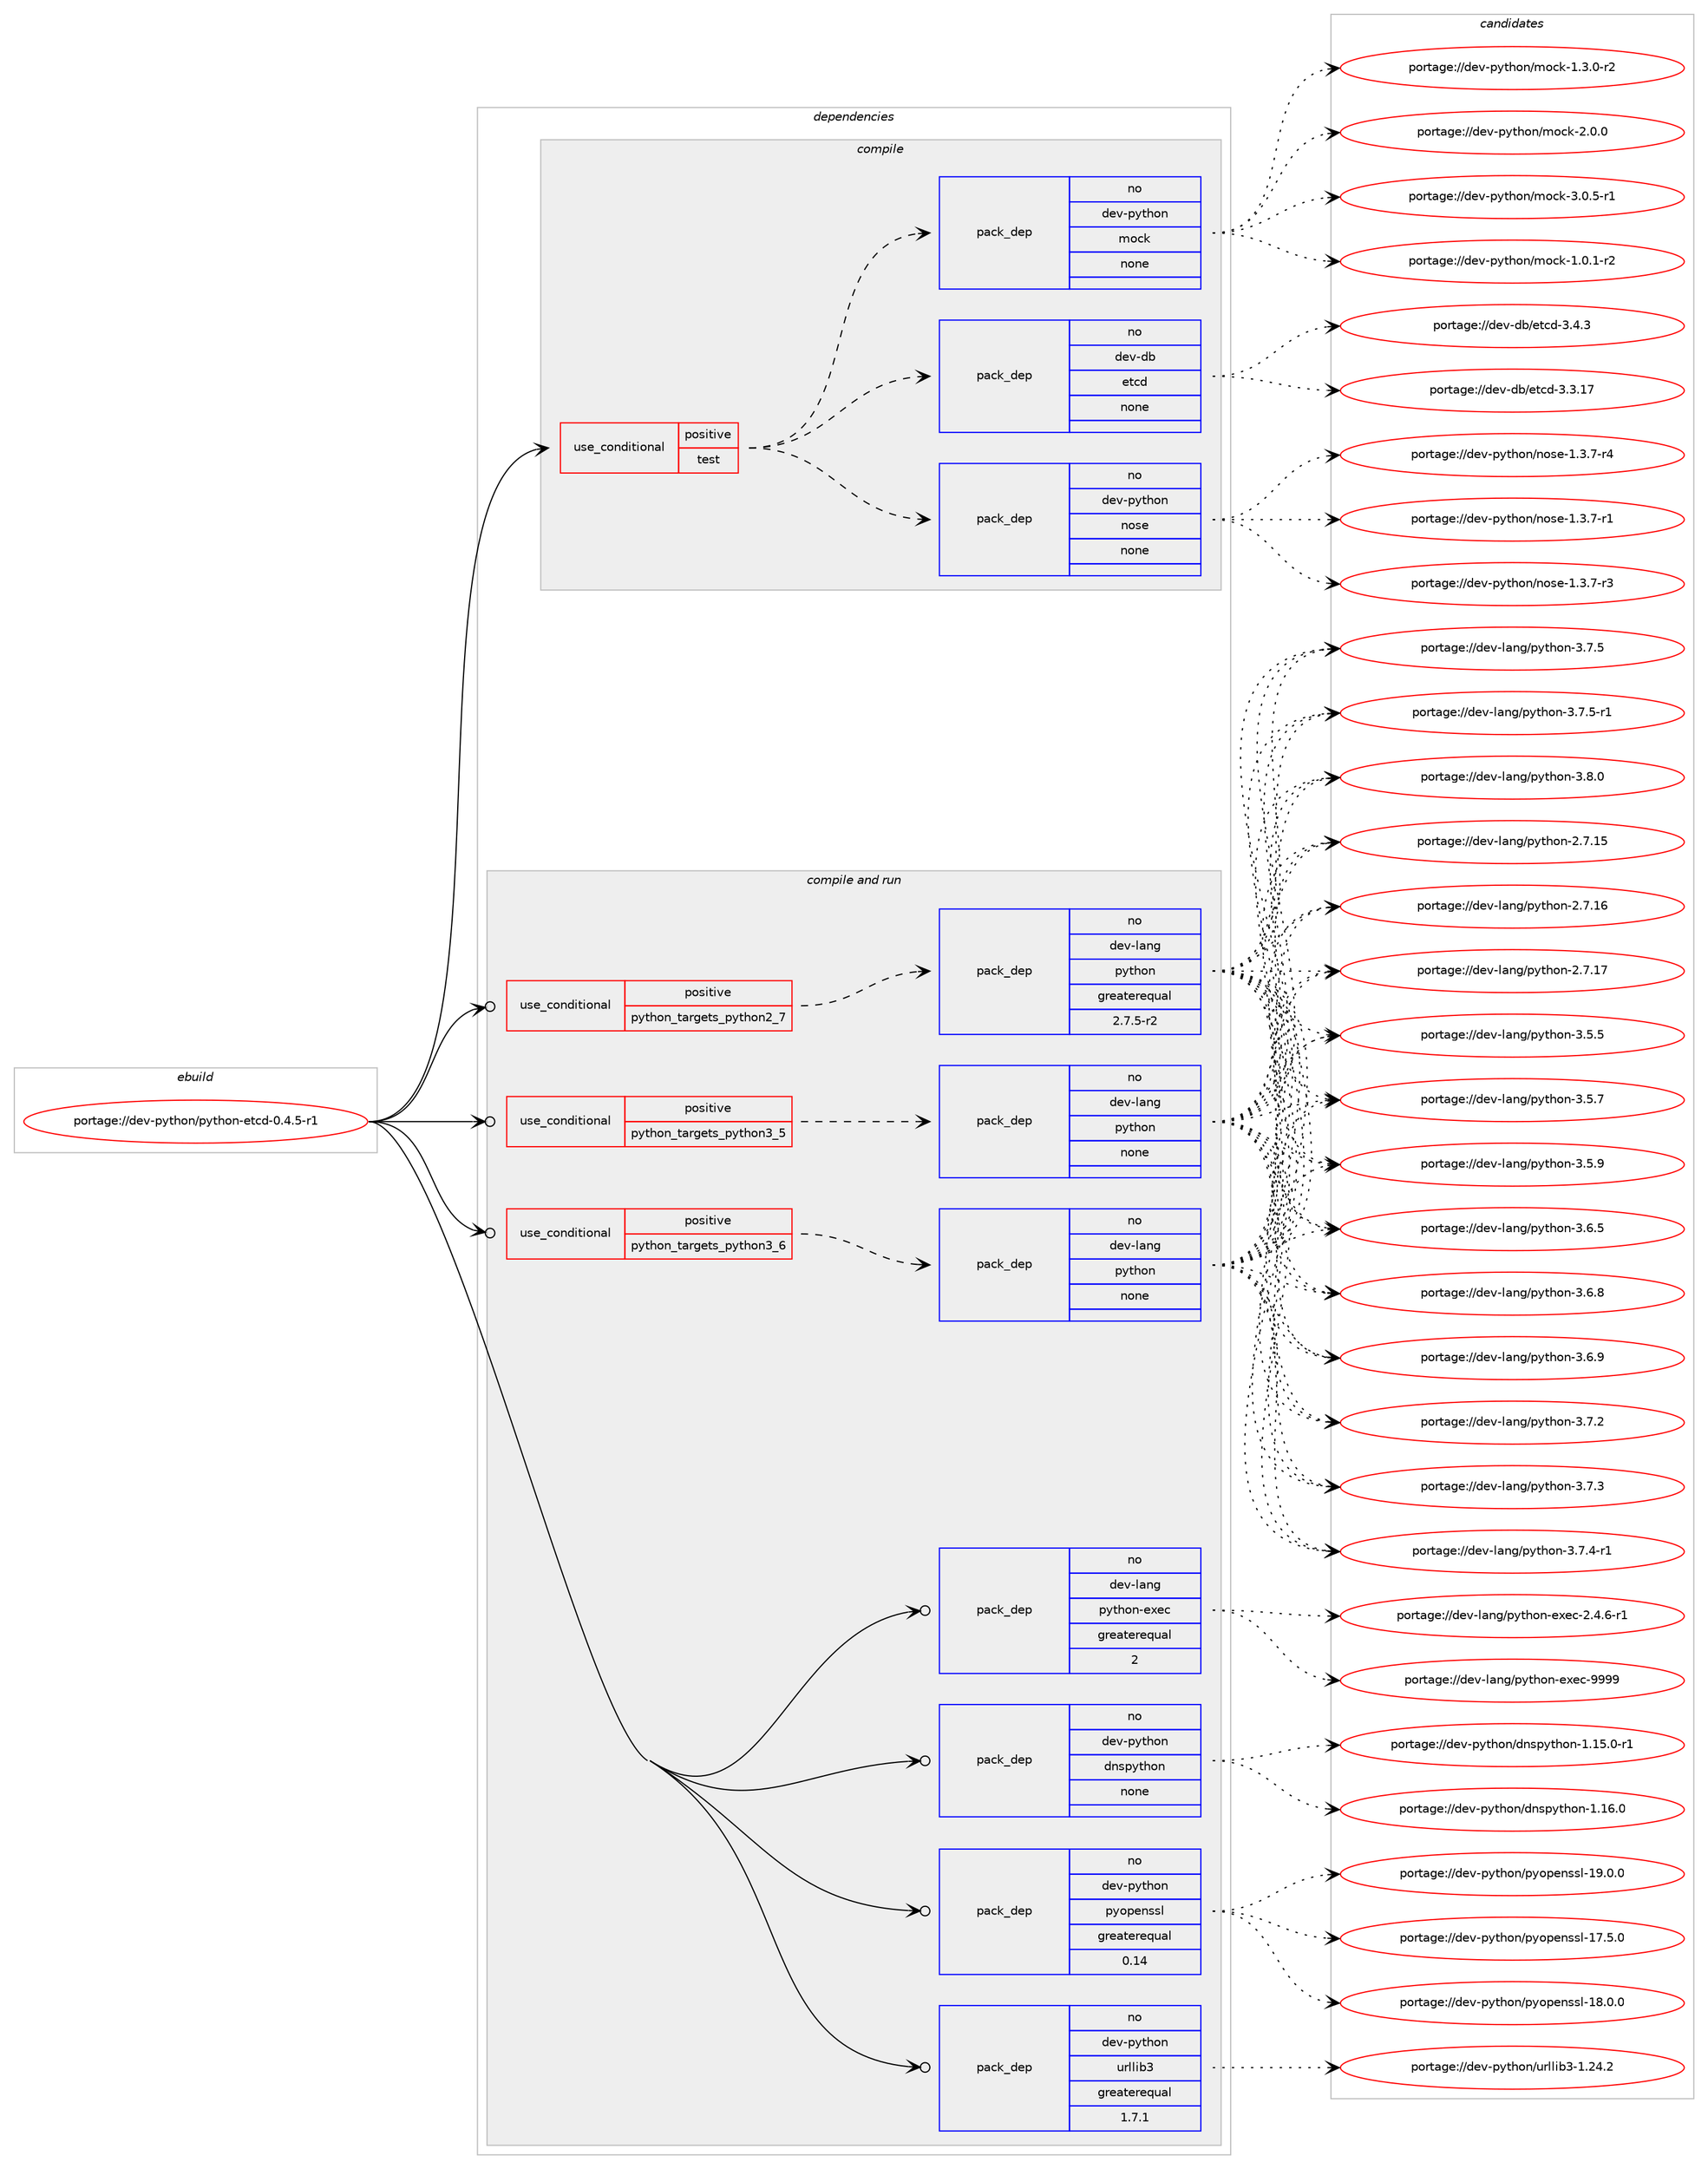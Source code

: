 digraph prolog {

# *************
# Graph options
# *************

newrank=true;
concentrate=true;
compound=true;
graph [rankdir=LR,fontname=Helvetica,fontsize=10,ranksep=1.5];#, ranksep=2.5, nodesep=0.2];
edge  [arrowhead=vee];
node  [fontname=Helvetica,fontsize=10];

# **********
# The ebuild
# **********

subgraph cluster_leftcol {
color=gray;
rank=same;
label=<<i>ebuild</i>>;
id [label="portage://dev-python/python-etcd-0.4.5-r1", color=red, width=4, href="../dev-python/python-etcd-0.4.5-r1.svg"];
}

# ****************
# The dependencies
# ****************

subgraph cluster_midcol {
color=gray;
label=<<i>dependencies</i>>;
subgraph cluster_compile {
fillcolor="#eeeeee";
style=filled;
label=<<i>compile</i>>;
subgraph cond36816 {
dependency165966 [label=<<TABLE BORDER="0" CELLBORDER="1" CELLSPACING="0" CELLPADDING="4"><TR><TD ROWSPAN="3" CELLPADDING="10">use_conditional</TD></TR><TR><TD>positive</TD></TR><TR><TD>test</TD></TR></TABLE>>, shape=none, color=red];
subgraph pack125758 {
dependency165967 [label=<<TABLE BORDER="0" CELLBORDER="1" CELLSPACING="0" CELLPADDING="4" WIDTH="220"><TR><TD ROWSPAN="6" CELLPADDING="30">pack_dep</TD></TR><TR><TD WIDTH="110">no</TD></TR><TR><TD>dev-db</TD></TR><TR><TD>etcd</TD></TR><TR><TD>none</TD></TR><TR><TD></TD></TR></TABLE>>, shape=none, color=blue];
}
dependency165966:e -> dependency165967:w [weight=20,style="dashed",arrowhead="vee"];
subgraph pack125759 {
dependency165968 [label=<<TABLE BORDER="0" CELLBORDER="1" CELLSPACING="0" CELLPADDING="4" WIDTH="220"><TR><TD ROWSPAN="6" CELLPADDING="30">pack_dep</TD></TR><TR><TD WIDTH="110">no</TD></TR><TR><TD>dev-python</TD></TR><TR><TD>mock</TD></TR><TR><TD>none</TD></TR><TR><TD></TD></TR></TABLE>>, shape=none, color=blue];
}
dependency165966:e -> dependency165968:w [weight=20,style="dashed",arrowhead="vee"];
subgraph pack125760 {
dependency165969 [label=<<TABLE BORDER="0" CELLBORDER="1" CELLSPACING="0" CELLPADDING="4" WIDTH="220"><TR><TD ROWSPAN="6" CELLPADDING="30">pack_dep</TD></TR><TR><TD WIDTH="110">no</TD></TR><TR><TD>dev-python</TD></TR><TR><TD>nose</TD></TR><TR><TD>none</TD></TR><TR><TD></TD></TR></TABLE>>, shape=none, color=blue];
}
dependency165966:e -> dependency165969:w [weight=20,style="dashed",arrowhead="vee"];
}
id:e -> dependency165966:w [weight=20,style="solid",arrowhead="vee"];
}
subgraph cluster_compileandrun {
fillcolor="#eeeeee";
style=filled;
label=<<i>compile and run</i>>;
subgraph cond36817 {
dependency165970 [label=<<TABLE BORDER="0" CELLBORDER="1" CELLSPACING="0" CELLPADDING="4"><TR><TD ROWSPAN="3" CELLPADDING="10">use_conditional</TD></TR><TR><TD>positive</TD></TR><TR><TD>python_targets_python2_7</TD></TR></TABLE>>, shape=none, color=red];
subgraph pack125761 {
dependency165971 [label=<<TABLE BORDER="0" CELLBORDER="1" CELLSPACING="0" CELLPADDING="4" WIDTH="220"><TR><TD ROWSPAN="6" CELLPADDING="30">pack_dep</TD></TR><TR><TD WIDTH="110">no</TD></TR><TR><TD>dev-lang</TD></TR><TR><TD>python</TD></TR><TR><TD>greaterequal</TD></TR><TR><TD>2.7.5-r2</TD></TR></TABLE>>, shape=none, color=blue];
}
dependency165970:e -> dependency165971:w [weight=20,style="dashed",arrowhead="vee"];
}
id:e -> dependency165970:w [weight=20,style="solid",arrowhead="odotvee"];
subgraph cond36818 {
dependency165972 [label=<<TABLE BORDER="0" CELLBORDER="1" CELLSPACING="0" CELLPADDING="4"><TR><TD ROWSPAN="3" CELLPADDING="10">use_conditional</TD></TR><TR><TD>positive</TD></TR><TR><TD>python_targets_python3_5</TD></TR></TABLE>>, shape=none, color=red];
subgraph pack125762 {
dependency165973 [label=<<TABLE BORDER="0" CELLBORDER="1" CELLSPACING="0" CELLPADDING="4" WIDTH="220"><TR><TD ROWSPAN="6" CELLPADDING="30">pack_dep</TD></TR><TR><TD WIDTH="110">no</TD></TR><TR><TD>dev-lang</TD></TR><TR><TD>python</TD></TR><TR><TD>none</TD></TR><TR><TD></TD></TR></TABLE>>, shape=none, color=blue];
}
dependency165972:e -> dependency165973:w [weight=20,style="dashed",arrowhead="vee"];
}
id:e -> dependency165972:w [weight=20,style="solid",arrowhead="odotvee"];
subgraph cond36819 {
dependency165974 [label=<<TABLE BORDER="0" CELLBORDER="1" CELLSPACING="0" CELLPADDING="4"><TR><TD ROWSPAN="3" CELLPADDING="10">use_conditional</TD></TR><TR><TD>positive</TD></TR><TR><TD>python_targets_python3_6</TD></TR></TABLE>>, shape=none, color=red];
subgraph pack125763 {
dependency165975 [label=<<TABLE BORDER="0" CELLBORDER="1" CELLSPACING="0" CELLPADDING="4" WIDTH="220"><TR><TD ROWSPAN="6" CELLPADDING="30">pack_dep</TD></TR><TR><TD WIDTH="110">no</TD></TR><TR><TD>dev-lang</TD></TR><TR><TD>python</TD></TR><TR><TD>none</TD></TR><TR><TD></TD></TR></TABLE>>, shape=none, color=blue];
}
dependency165974:e -> dependency165975:w [weight=20,style="dashed",arrowhead="vee"];
}
id:e -> dependency165974:w [weight=20,style="solid",arrowhead="odotvee"];
subgraph pack125764 {
dependency165976 [label=<<TABLE BORDER="0" CELLBORDER="1" CELLSPACING="0" CELLPADDING="4" WIDTH="220"><TR><TD ROWSPAN="6" CELLPADDING="30">pack_dep</TD></TR><TR><TD WIDTH="110">no</TD></TR><TR><TD>dev-lang</TD></TR><TR><TD>python-exec</TD></TR><TR><TD>greaterequal</TD></TR><TR><TD>2</TD></TR></TABLE>>, shape=none, color=blue];
}
id:e -> dependency165976:w [weight=20,style="solid",arrowhead="odotvee"];
subgraph pack125765 {
dependency165977 [label=<<TABLE BORDER="0" CELLBORDER="1" CELLSPACING="0" CELLPADDING="4" WIDTH="220"><TR><TD ROWSPAN="6" CELLPADDING="30">pack_dep</TD></TR><TR><TD WIDTH="110">no</TD></TR><TR><TD>dev-python</TD></TR><TR><TD>dnspython</TD></TR><TR><TD>none</TD></TR><TR><TD></TD></TR></TABLE>>, shape=none, color=blue];
}
id:e -> dependency165977:w [weight=20,style="solid",arrowhead="odotvee"];
subgraph pack125766 {
dependency165978 [label=<<TABLE BORDER="0" CELLBORDER="1" CELLSPACING="0" CELLPADDING="4" WIDTH="220"><TR><TD ROWSPAN="6" CELLPADDING="30">pack_dep</TD></TR><TR><TD WIDTH="110">no</TD></TR><TR><TD>dev-python</TD></TR><TR><TD>pyopenssl</TD></TR><TR><TD>greaterequal</TD></TR><TR><TD>0.14</TD></TR></TABLE>>, shape=none, color=blue];
}
id:e -> dependency165978:w [weight=20,style="solid",arrowhead="odotvee"];
subgraph pack125767 {
dependency165979 [label=<<TABLE BORDER="0" CELLBORDER="1" CELLSPACING="0" CELLPADDING="4" WIDTH="220"><TR><TD ROWSPAN="6" CELLPADDING="30">pack_dep</TD></TR><TR><TD WIDTH="110">no</TD></TR><TR><TD>dev-python</TD></TR><TR><TD>urllib3</TD></TR><TR><TD>greaterequal</TD></TR><TR><TD>1.7.1</TD></TR></TABLE>>, shape=none, color=blue];
}
id:e -> dependency165979:w [weight=20,style="solid",arrowhead="odotvee"];
}
subgraph cluster_run {
fillcolor="#eeeeee";
style=filled;
label=<<i>run</i>>;
}
}

# **************
# The candidates
# **************

subgraph cluster_choices {
rank=same;
color=gray;
label=<<i>candidates</i>>;

subgraph choice125758 {
color=black;
nodesep=1;
choiceportage1001011184510098471011169910045514651464955 [label="portage://dev-db/etcd-3.3.17", color=red, width=4,href="../dev-db/etcd-3.3.17.svg"];
choiceportage10010111845100984710111699100455146524651 [label="portage://dev-db/etcd-3.4.3", color=red, width=4,href="../dev-db/etcd-3.4.3.svg"];
dependency165967:e -> choiceportage1001011184510098471011169910045514651464955:w [style=dotted,weight="100"];
dependency165967:e -> choiceportage10010111845100984710111699100455146524651:w [style=dotted,weight="100"];
}
subgraph choice125759 {
color=black;
nodesep=1;
choiceportage1001011184511212111610411111047109111991074549464846494511450 [label="portage://dev-python/mock-1.0.1-r2", color=red, width=4,href="../dev-python/mock-1.0.1-r2.svg"];
choiceportage1001011184511212111610411111047109111991074549465146484511450 [label="portage://dev-python/mock-1.3.0-r2", color=red, width=4,href="../dev-python/mock-1.3.0-r2.svg"];
choiceportage100101118451121211161041111104710911199107455046484648 [label="portage://dev-python/mock-2.0.0", color=red, width=4,href="../dev-python/mock-2.0.0.svg"];
choiceportage1001011184511212111610411111047109111991074551464846534511449 [label="portage://dev-python/mock-3.0.5-r1", color=red, width=4,href="../dev-python/mock-3.0.5-r1.svg"];
dependency165968:e -> choiceportage1001011184511212111610411111047109111991074549464846494511450:w [style=dotted,weight="100"];
dependency165968:e -> choiceportage1001011184511212111610411111047109111991074549465146484511450:w [style=dotted,weight="100"];
dependency165968:e -> choiceportage100101118451121211161041111104710911199107455046484648:w [style=dotted,weight="100"];
dependency165968:e -> choiceportage1001011184511212111610411111047109111991074551464846534511449:w [style=dotted,weight="100"];
}
subgraph choice125760 {
color=black;
nodesep=1;
choiceportage10010111845112121116104111110471101111151014549465146554511449 [label="portage://dev-python/nose-1.3.7-r1", color=red, width=4,href="../dev-python/nose-1.3.7-r1.svg"];
choiceportage10010111845112121116104111110471101111151014549465146554511451 [label="portage://dev-python/nose-1.3.7-r3", color=red, width=4,href="../dev-python/nose-1.3.7-r3.svg"];
choiceportage10010111845112121116104111110471101111151014549465146554511452 [label="portage://dev-python/nose-1.3.7-r4", color=red, width=4,href="../dev-python/nose-1.3.7-r4.svg"];
dependency165969:e -> choiceportage10010111845112121116104111110471101111151014549465146554511449:w [style=dotted,weight="100"];
dependency165969:e -> choiceportage10010111845112121116104111110471101111151014549465146554511451:w [style=dotted,weight="100"];
dependency165969:e -> choiceportage10010111845112121116104111110471101111151014549465146554511452:w [style=dotted,weight="100"];
}
subgraph choice125761 {
color=black;
nodesep=1;
choiceportage10010111845108971101034711212111610411111045504655464953 [label="portage://dev-lang/python-2.7.15", color=red, width=4,href="../dev-lang/python-2.7.15.svg"];
choiceportage10010111845108971101034711212111610411111045504655464954 [label="portage://dev-lang/python-2.7.16", color=red, width=4,href="../dev-lang/python-2.7.16.svg"];
choiceportage10010111845108971101034711212111610411111045504655464955 [label="portage://dev-lang/python-2.7.17", color=red, width=4,href="../dev-lang/python-2.7.17.svg"];
choiceportage100101118451089711010347112121116104111110455146534653 [label="portage://dev-lang/python-3.5.5", color=red, width=4,href="../dev-lang/python-3.5.5.svg"];
choiceportage100101118451089711010347112121116104111110455146534655 [label="portage://dev-lang/python-3.5.7", color=red, width=4,href="../dev-lang/python-3.5.7.svg"];
choiceportage100101118451089711010347112121116104111110455146534657 [label="portage://dev-lang/python-3.5.9", color=red, width=4,href="../dev-lang/python-3.5.9.svg"];
choiceportage100101118451089711010347112121116104111110455146544653 [label="portage://dev-lang/python-3.6.5", color=red, width=4,href="../dev-lang/python-3.6.5.svg"];
choiceportage100101118451089711010347112121116104111110455146544656 [label="portage://dev-lang/python-3.6.8", color=red, width=4,href="../dev-lang/python-3.6.8.svg"];
choiceportage100101118451089711010347112121116104111110455146544657 [label="portage://dev-lang/python-3.6.9", color=red, width=4,href="../dev-lang/python-3.6.9.svg"];
choiceportage100101118451089711010347112121116104111110455146554650 [label="portage://dev-lang/python-3.7.2", color=red, width=4,href="../dev-lang/python-3.7.2.svg"];
choiceportage100101118451089711010347112121116104111110455146554651 [label="portage://dev-lang/python-3.7.3", color=red, width=4,href="../dev-lang/python-3.7.3.svg"];
choiceportage1001011184510897110103471121211161041111104551465546524511449 [label="portage://dev-lang/python-3.7.4-r1", color=red, width=4,href="../dev-lang/python-3.7.4-r1.svg"];
choiceportage100101118451089711010347112121116104111110455146554653 [label="portage://dev-lang/python-3.7.5", color=red, width=4,href="../dev-lang/python-3.7.5.svg"];
choiceportage1001011184510897110103471121211161041111104551465546534511449 [label="portage://dev-lang/python-3.7.5-r1", color=red, width=4,href="../dev-lang/python-3.7.5-r1.svg"];
choiceportage100101118451089711010347112121116104111110455146564648 [label="portage://dev-lang/python-3.8.0", color=red, width=4,href="../dev-lang/python-3.8.0.svg"];
dependency165971:e -> choiceportage10010111845108971101034711212111610411111045504655464953:w [style=dotted,weight="100"];
dependency165971:e -> choiceportage10010111845108971101034711212111610411111045504655464954:w [style=dotted,weight="100"];
dependency165971:e -> choiceportage10010111845108971101034711212111610411111045504655464955:w [style=dotted,weight="100"];
dependency165971:e -> choiceportage100101118451089711010347112121116104111110455146534653:w [style=dotted,weight="100"];
dependency165971:e -> choiceportage100101118451089711010347112121116104111110455146534655:w [style=dotted,weight="100"];
dependency165971:e -> choiceportage100101118451089711010347112121116104111110455146534657:w [style=dotted,weight="100"];
dependency165971:e -> choiceportage100101118451089711010347112121116104111110455146544653:w [style=dotted,weight="100"];
dependency165971:e -> choiceportage100101118451089711010347112121116104111110455146544656:w [style=dotted,weight="100"];
dependency165971:e -> choiceportage100101118451089711010347112121116104111110455146544657:w [style=dotted,weight="100"];
dependency165971:e -> choiceportage100101118451089711010347112121116104111110455146554650:w [style=dotted,weight="100"];
dependency165971:e -> choiceportage100101118451089711010347112121116104111110455146554651:w [style=dotted,weight="100"];
dependency165971:e -> choiceportage1001011184510897110103471121211161041111104551465546524511449:w [style=dotted,weight="100"];
dependency165971:e -> choiceportage100101118451089711010347112121116104111110455146554653:w [style=dotted,weight="100"];
dependency165971:e -> choiceportage1001011184510897110103471121211161041111104551465546534511449:w [style=dotted,weight="100"];
dependency165971:e -> choiceportage100101118451089711010347112121116104111110455146564648:w [style=dotted,weight="100"];
}
subgraph choice125762 {
color=black;
nodesep=1;
choiceportage10010111845108971101034711212111610411111045504655464953 [label="portage://dev-lang/python-2.7.15", color=red, width=4,href="../dev-lang/python-2.7.15.svg"];
choiceportage10010111845108971101034711212111610411111045504655464954 [label="portage://dev-lang/python-2.7.16", color=red, width=4,href="../dev-lang/python-2.7.16.svg"];
choiceportage10010111845108971101034711212111610411111045504655464955 [label="portage://dev-lang/python-2.7.17", color=red, width=4,href="../dev-lang/python-2.7.17.svg"];
choiceportage100101118451089711010347112121116104111110455146534653 [label="portage://dev-lang/python-3.5.5", color=red, width=4,href="../dev-lang/python-3.5.5.svg"];
choiceportage100101118451089711010347112121116104111110455146534655 [label="portage://dev-lang/python-3.5.7", color=red, width=4,href="../dev-lang/python-3.5.7.svg"];
choiceportage100101118451089711010347112121116104111110455146534657 [label="portage://dev-lang/python-3.5.9", color=red, width=4,href="../dev-lang/python-3.5.9.svg"];
choiceportage100101118451089711010347112121116104111110455146544653 [label="portage://dev-lang/python-3.6.5", color=red, width=4,href="../dev-lang/python-3.6.5.svg"];
choiceportage100101118451089711010347112121116104111110455146544656 [label="portage://dev-lang/python-3.6.8", color=red, width=4,href="../dev-lang/python-3.6.8.svg"];
choiceportage100101118451089711010347112121116104111110455146544657 [label="portage://dev-lang/python-3.6.9", color=red, width=4,href="../dev-lang/python-3.6.9.svg"];
choiceportage100101118451089711010347112121116104111110455146554650 [label="portage://dev-lang/python-3.7.2", color=red, width=4,href="../dev-lang/python-3.7.2.svg"];
choiceportage100101118451089711010347112121116104111110455146554651 [label="portage://dev-lang/python-3.7.3", color=red, width=4,href="../dev-lang/python-3.7.3.svg"];
choiceportage1001011184510897110103471121211161041111104551465546524511449 [label="portage://dev-lang/python-3.7.4-r1", color=red, width=4,href="../dev-lang/python-3.7.4-r1.svg"];
choiceportage100101118451089711010347112121116104111110455146554653 [label="portage://dev-lang/python-3.7.5", color=red, width=4,href="../dev-lang/python-3.7.5.svg"];
choiceportage1001011184510897110103471121211161041111104551465546534511449 [label="portage://dev-lang/python-3.7.5-r1", color=red, width=4,href="../dev-lang/python-3.7.5-r1.svg"];
choiceportage100101118451089711010347112121116104111110455146564648 [label="portage://dev-lang/python-3.8.0", color=red, width=4,href="../dev-lang/python-3.8.0.svg"];
dependency165973:e -> choiceportage10010111845108971101034711212111610411111045504655464953:w [style=dotted,weight="100"];
dependency165973:e -> choiceportage10010111845108971101034711212111610411111045504655464954:w [style=dotted,weight="100"];
dependency165973:e -> choiceportage10010111845108971101034711212111610411111045504655464955:w [style=dotted,weight="100"];
dependency165973:e -> choiceportage100101118451089711010347112121116104111110455146534653:w [style=dotted,weight="100"];
dependency165973:e -> choiceportage100101118451089711010347112121116104111110455146534655:w [style=dotted,weight="100"];
dependency165973:e -> choiceportage100101118451089711010347112121116104111110455146534657:w [style=dotted,weight="100"];
dependency165973:e -> choiceportage100101118451089711010347112121116104111110455146544653:w [style=dotted,weight="100"];
dependency165973:e -> choiceportage100101118451089711010347112121116104111110455146544656:w [style=dotted,weight="100"];
dependency165973:e -> choiceportage100101118451089711010347112121116104111110455146544657:w [style=dotted,weight="100"];
dependency165973:e -> choiceportage100101118451089711010347112121116104111110455146554650:w [style=dotted,weight="100"];
dependency165973:e -> choiceportage100101118451089711010347112121116104111110455146554651:w [style=dotted,weight="100"];
dependency165973:e -> choiceportage1001011184510897110103471121211161041111104551465546524511449:w [style=dotted,weight="100"];
dependency165973:e -> choiceportage100101118451089711010347112121116104111110455146554653:w [style=dotted,weight="100"];
dependency165973:e -> choiceportage1001011184510897110103471121211161041111104551465546534511449:w [style=dotted,weight="100"];
dependency165973:e -> choiceportage100101118451089711010347112121116104111110455146564648:w [style=dotted,weight="100"];
}
subgraph choice125763 {
color=black;
nodesep=1;
choiceportage10010111845108971101034711212111610411111045504655464953 [label="portage://dev-lang/python-2.7.15", color=red, width=4,href="../dev-lang/python-2.7.15.svg"];
choiceportage10010111845108971101034711212111610411111045504655464954 [label="portage://dev-lang/python-2.7.16", color=red, width=4,href="../dev-lang/python-2.7.16.svg"];
choiceportage10010111845108971101034711212111610411111045504655464955 [label="portage://dev-lang/python-2.7.17", color=red, width=4,href="../dev-lang/python-2.7.17.svg"];
choiceportage100101118451089711010347112121116104111110455146534653 [label="portage://dev-lang/python-3.5.5", color=red, width=4,href="../dev-lang/python-3.5.5.svg"];
choiceportage100101118451089711010347112121116104111110455146534655 [label="portage://dev-lang/python-3.5.7", color=red, width=4,href="../dev-lang/python-3.5.7.svg"];
choiceportage100101118451089711010347112121116104111110455146534657 [label="portage://dev-lang/python-3.5.9", color=red, width=4,href="../dev-lang/python-3.5.9.svg"];
choiceportage100101118451089711010347112121116104111110455146544653 [label="portage://dev-lang/python-3.6.5", color=red, width=4,href="../dev-lang/python-3.6.5.svg"];
choiceportage100101118451089711010347112121116104111110455146544656 [label="portage://dev-lang/python-3.6.8", color=red, width=4,href="../dev-lang/python-3.6.8.svg"];
choiceportage100101118451089711010347112121116104111110455146544657 [label="portage://dev-lang/python-3.6.9", color=red, width=4,href="../dev-lang/python-3.6.9.svg"];
choiceportage100101118451089711010347112121116104111110455146554650 [label="portage://dev-lang/python-3.7.2", color=red, width=4,href="../dev-lang/python-3.7.2.svg"];
choiceportage100101118451089711010347112121116104111110455146554651 [label="portage://dev-lang/python-3.7.3", color=red, width=4,href="../dev-lang/python-3.7.3.svg"];
choiceportage1001011184510897110103471121211161041111104551465546524511449 [label="portage://dev-lang/python-3.7.4-r1", color=red, width=4,href="../dev-lang/python-3.7.4-r1.svg"];
choiceportage100101118451089711010347112121116104111110455146554653 [label="portage://dev-lang/python-3.7.5", color=red, width=4,href="../dev-lang/python-3.7.5.svg"];
choiceportage1001011184510897110103471121211161041111104551465546534511449 [label="portage://dev-lang/python-3.7.5-r1", color=red, width=4,href="../dev-lang/python-3.7.5-r1.svg"];
choiceportage100101118451089711010347112121116104111110455146564648 [label="portage://dev-lang/python-3.8.0", color=red, width=4,href="../dev-lang/python-3.8.0.svg"];
dependency165975:e -> choiceportage10010111845108971101034711212111610411111045504655464953:w [style=dotted,weight="100"];
dependency165975:e -> choiceportage10010111845108971101034711212111610411111045504655464954:w [style=dotted,weight="100"];
dependency165975:e -> choiceportage10010111845108971101034711212111610411111045504655464955:w [style=dotted,weight="100"];
dependency165975:e -> choiceportage100101118451089711010347112121116104111110455146534653:w [style=dotted,weight="100"];
dependency165975:e -> choiceportage100101118451089711010347112121116104111110455146534655:w [style=dotted,weight="100"];
dependency165975:e -> choiceportage100101118451089711010347112121116104111110455146534657:w [style=dotted,weight="100"];
dependency165975:e -> choiceportage100101118451089711010347112121116104111110455146544653:w [style=dotted,weight="100"];
dependency165975:e -> choiceportage100101118451089711010347112121116104111110455146544656:w [style=dotted,weight="100"];
dependency165975:e -> choiceportage100101118451089711010347112121116104111110455146544657:w [style=dotted,weight="100"];
dependency165975:e -> choiceportage100101118451089711010347112121116104111110455146554650:w [style=dotted,weight="100"];
dependency165975:e -> choiceportage100101118451089711010347112121116104111110455146554651:w [style=dotted,weight="100"];
dependency165975:e -> choiceportage1001011184510897110103471121211161041111104551465546524511449:w [style=dotted,weight="100"];
dependency165975:e -> choiceportage100101118451089711010347112121116104111110455146554653:w [style=dotted,weight="100"];
dependency165975:e -> choiceportage1001011184510897110103471121211161041111104551465546534511449:w [style=dotted,weight="100"];
dependency165975:e -> choiceportage100101118451089711010347112121116104111110455146564648:w [style=dotted,weight="100"];
}
subgraph choice125764 {
color=black;
nodesep=1;
choiceportage10010111845108971101034711212111610411111045101120101994550465246544511449 [label="portage://dev-lang/python-exec-2.4.6-r1", color=red, width=4,href="../dev-lang/python-exec-2.4.6-r1.svg"];
choiceportage10010111845108971101034711212111610411111045101120101994557575757 [label="portage://dev-lang/python-exec-9999", color=red, width=4,href="../dev-lang/python-exec-9999.svg"];
dependency165976:e -> choiceportage10010111845108971101034711212111610411111045101120101994550465246544511449:w [style=dotted,weight="100"];
dependency165976:e -> choiceportage10010111845108971101034711212111610411111045101120101994557575757:w [style=dotted,weight="100"];
}
subgraph choice125765 {
color=black;
nodesep=1;
choiceportage1001011184511212111610411111047100110115112121116104111110454946495346484511449 [label="portage://dev-python/dnspython-1.15.0-r1", color=red, width=4,href="../dev-python/dnspython-1.15.0-r1.svg"];
choiceportage100101118451121211161041111104710011011511212111610411111045494649544648 [label="portage://dev-python/dnspython-1.16.0", color=red, width=4,href="../dev-python/dnspython-1.16.0.svg"];
dependency165977:e -> choiceportage1001011184511212111610411111047100110115112121116104111110454946495346484511449:w [style=dotted,weight="100"];
dependency165977:e -> choiceportage100101118451121211161041111104710011011511212111610411111045494649544648:w [style=dotted,weight="100"];
}
subgraph choice125766 {
color=black;
nodesep=1;
choiceportage100101118451121211161041111104711212111111210111011511510845495546534648 [label="portage://dev-python/pyopenssl-17.5.0", color=red, width=4,href="../dev-python/pyopenssl-17.5.0.svg"];
choiceportage100101118451121211161041111104711212111111210111011511510845495646484648 [label="portage://dev-python/pyopenssl-18.0.0", color=red, width=4,href="../dev-python/pyopenssl-18.0.0.svg"];
choiceportage100101118451121211161041111104711212111111210111011511510845495746484648 [label="portage://dev-python/pyopenssl-19.0.0", color=red, width=4,href="../dev-python/pyopenssl-19.0.0.svg"];
dependency165978:e -> choiceportage100101118451121211161041111104711212111111210111011511510845495546534648:w [style=dotted,weight="100"];
dependency165978:e -> choiceportage100101118451121211161041111104711212111111210111011511510845495646484648:w [style=dotted,weight="100"];
dependency165978:e -> choiceportage100101118451121211161041111104711212111111210111011511510845495746484648:w [style=dotted,weight="100"];
}
subgraph choice125767 {
color=black;
nodesep=1;
choiceportage1001011184511212111610411111047117114108108105985145494650524650 [label="portage://dev-python/urllib3-1.24.2", color=red, width=4,href="../dev-python/urllib3-1.24.2.svg"];
dependency165979:e -> choiceportage1001011184511212111610411111047117114108108105985145494650524650:w [style=dotted,weight="100"];
}
}

}

